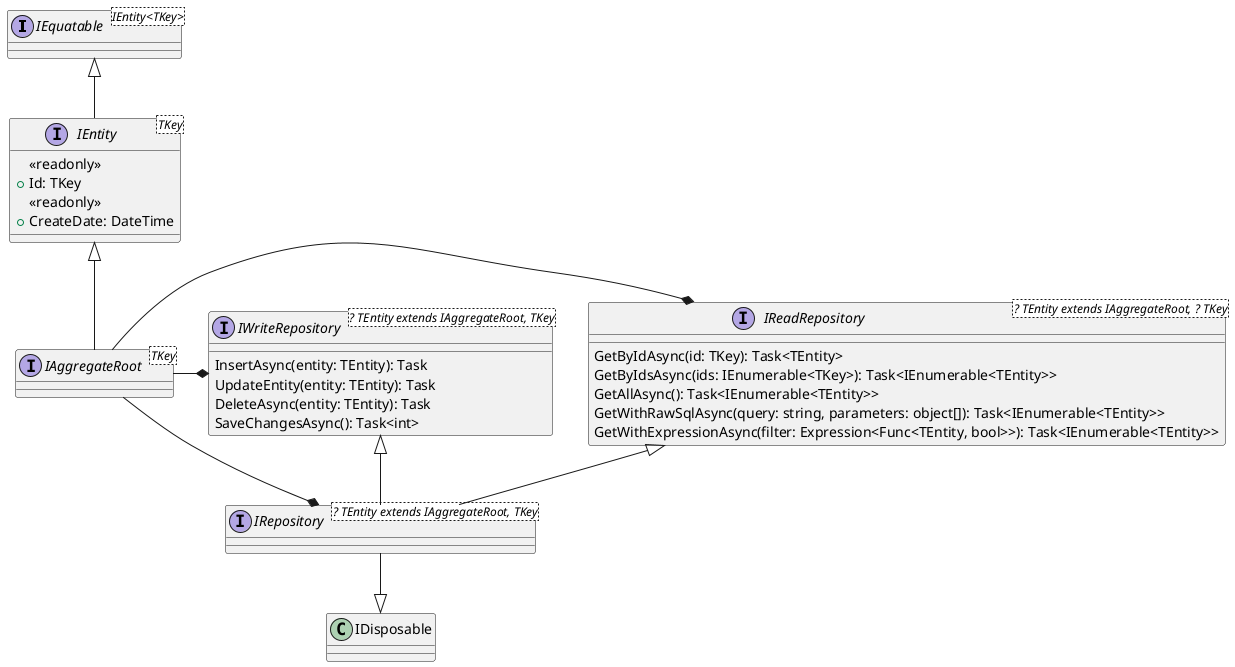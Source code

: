 @startuml repository-pattern

'Interfaces e Classes

interface IEquatable<IEntity<TKey>>
interface IEntity<TKey> {
    <<readonly>>
    + Id: TKey
    <<readonly>>
    + CreateDate: DateTime
}

interface IAggregateRoot<TKey> 

interface IReadRepository<? TEntity extends IAggregateRoot, ? TKey> {
    GetByIdAsync(id: TKey): Task<TEntity>
    GetByIdsAsync(ids: IEnumerable<TKey>): Task<IEnumerable<TEntity>>
    GetAllAsync(): Task<IEnumerable<TEntity>>
    GetWithRawSqlAsync(query: string, parameters: object[]): Task<IEnumerable<TEntity>>
    GetWithExpressionAsync(filter: Expression<Func<TEntity, bool>>): Task<IEnumerable<TEntity>>
}

interface IWriteRepository<? TEntity extends IAggregateRoot, TKey> {
    InsertAsync(entity: TEntity): Task
    UpdateEntity(entity: TEntity): Task
    DeleteAsync(entity: TEntity): Task
    SaveChangesAsync(): Task<int>
}

interface IRepository<? TEntity extends IAggregateRoot, TKey>

'Relacionamentos

IEquatable <|-- IEntity
IEntity <|-- IAggregateRoot

IAggregateRoot -* IReadRepository
IAggregateRoot -* IWriteRepository
IAggregateRoot -* IRepository

IReadRepository <|-- IRepository
IWriteRepository <|-- IRepository


IRepository --|> IDisposable

@enduml